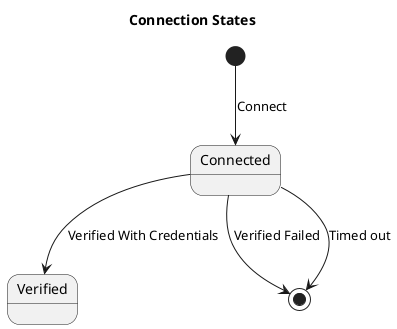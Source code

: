 @startuml

title Connection States

state "Connected" as connected
state "Verified" as verified

[*] --> connected: Connect
connected --> verified: Verified With Credentials
connected --> [*]: Verified Failed
connected --> [*]: Timed out

@enduml
